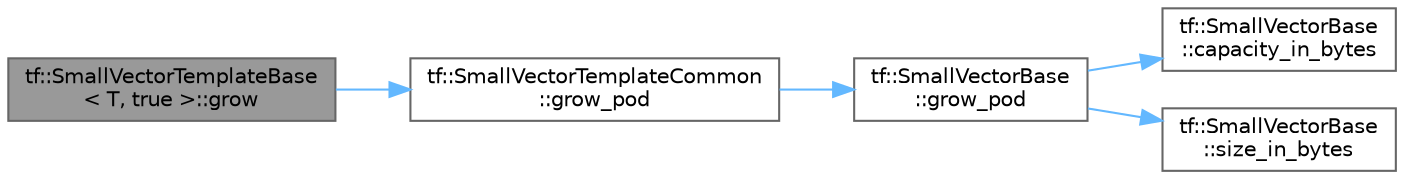 digraph "tf::SmallVectorTemplateBase&lt; T, true &gt;::grow"
{
 // LATEX_PDF_SIZE
  bgcolor="transparent";
  edge [fontname=Helvetica,fontsize=10,labelfontname=Helvetica,labelfontsize=10];
  node [fontname=Helvetica,fontsize=10,shape=box,height=0.2,width=0.4];
  rankdir="LR";
  Node1 [id="Node000001",label="tf::SmallVectorTemplateBase\l\< T, true \>::grow",height=0.2,width=0.4,color="gray40", fillcolor="grey60", style="filled", fontcolor="black",tooltip=" "];
  Node1 -> Node2 [id="edge1_Node000001_Node000002",color="steelblue1",style="solid",tooltip=" "];
  Node2 [id="Node000002",label="tf::SmallVectorTemplateCommon\l::grow_pod",height=0.2,width=0.4,color="grey40", fillcolor="white", style="filled",URL="$classtf_1_1_small_vector_template_common.html#a607fabb915c09ab97b1d80fb463e91fc",tooltip=" "];
  Node2 -> Node3 [id="edge2_Node000002_Node000003",color="steelblue1",style="solid",tooltip=" "];
  Node3 [id="Node000003",label="tf::SmallVectorBase\l::grow_pod",height=0.2,width=0.4,color="grey40", fillcolor="white", style="filled",URL="$classtf_1_1_small_vector_base.html#a39b8b0b14783568a42fc606dee073096",tooltip=" "];
  Node3 -> Node4 [id="edge3_Node000003_Node000004",color="steelblue1",style="solid",tooltip=" "];
  Node4 [id="Node000004",label="tf::SmallVectorBase\l::capacity_in_bytes",height=0.2,width=0.4,color="grey40", fillcolor="white", style="filled",URL="$classtf_1_1_small_vector_base.html#a11236e318bfb73ce440e6f29985b08f3",tooltip="capacity_in_bytes - This returns capacity()*sizeof(T)."];
  Node3 -> Node5 [id="edge4_Node000003_Node000005",color="steelblue1",style="solid",tooltip=" "];
  Node5 [id="Node000005",label="tf::SmallVectorBase\l::size_in_bytes",height=0.2,width=0.4,color="grey40", fillcolor="white", style="filled",URL="$classtf_1_1_small_vector_base.html#ab2a8fa067f915dc2b67c6e0c33527081",tooltip="This returns size()*sizeof(T)."];
}
